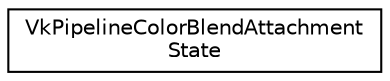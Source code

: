 digraph "Graphical Class Hierarchy"
{
 // LATEX_PDF_SIZE
  edge [fontname="Helvetica",fontsize="10",labelfontname="Helvetica",labelfontsize="10"];
  node [fontname="Helvetica",fontsize="10",shape=record];
  rankdir="LR";
  Node0 [label="VkPipelineColorBlendAttachment\lState",height=0.2,width=0.4,color="black", fillcolor="white", style="filled",URL="$structVkPipelineColorBlendAttachmentState.html",tooltip=" "];
}
